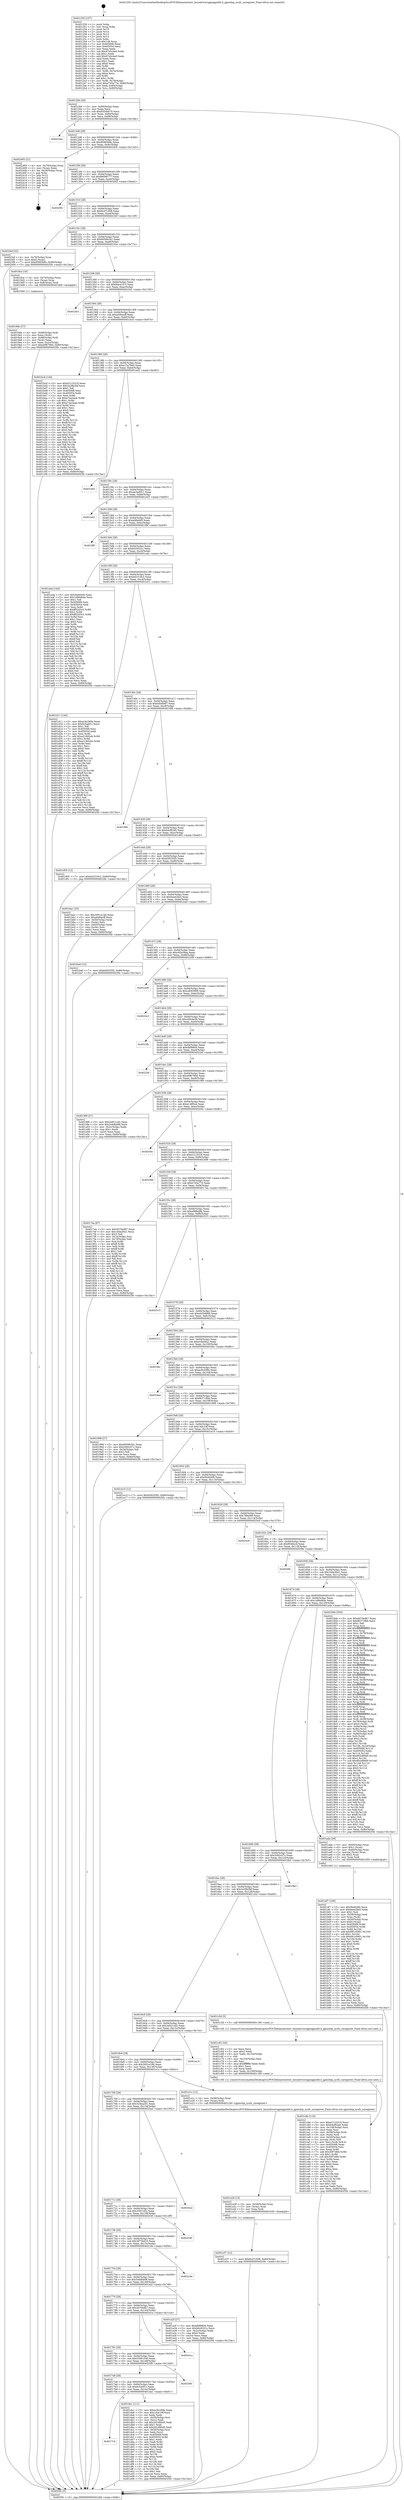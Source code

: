 digraph "0x401250" {
  label = "0x401250 (/mnt/c/Users/mathe/Desktop/tcc/POCII/binaries/extr_linuxdriversgpiogpiolib.h_gpiochip_sysfs_unregister_Final-ollvm.out::main(0))"
  labelloc = "t"
  node[shape=record]

  Entry [label="",width=0.3,height=0.3,shape=circle,fillcolor=black,style=filled]
  "0x4012bb" [label="{
     0x4012bb [29]\l
     | [instrs]\l
     &nbsp;&nbsp;0x4012bb \<+3\>: mov -0x80(%rbp),%eax\l
     &nbsp;&nbsp;0x4012be \<+2\>: mov %eax,%ecx\l
     &nbsp;&nbsp;0x4012c0 \<+6\>: sub $0x8354bb70,%ecx\l
     &nbsp;&nbsp;0x4012c6 \<+6\>: mov %eax,-0x94(%rbp)\l
     &nbsp;&nbsp;0x4012cc \<+6\>: mov %ecx,-0x98(%rbp)\l
     &nbsp;&nbsp;0x4012d2 \<+6\>: je 000000000040234e \<main+0x10fe\>\l
  }"]
  "0x40234e" [label="{
     0x40234e\l
  }", style=dashed]
  "0x4012d8" [label="{
     0x4012d8 [28]\l
     | [instrs]\l
     &nbsp;&nbsp;0x4012d8 \<+5\>: jmp 00000000004012dd \<main+0x8d\>\l
     &nbsp;&nbsp;0x4012dd \<+6\>: mov -0x94(%rbp),%eax\l
     &nbsp;&nbsp;0x4012e3 \<+5\>: sub $0x85983b8c,%eax\l
     &nbsp;&nbsp;0x4012e8 \<+6\>: mov %eax,-0x9c(%rbp)\l
     &nbsp;&nbsp;0x4012ee \<+6\>: je 0000000000402405 \<main+0x11b5\>\l
  }"]
  Exit [label="",width=0.3,height=0.3,shape=circle,fillcolor=black,style=filled,peripheries=2]
  "0x402405" [label="{
     0x402405 [21]\l
     | [instrs]\l
     &nbsp;&nbsp;0x402405 \<+4\>: mov -0x78(%rbp),%rax\l
     &nbsp;&nbsp;0x402409 \<+2\>: mov (%rax),%eax\l
     &nbsp;&nbsp;0x40240b \<+4\>: lea -0x28(%rbp),%rsp\l
     &nbsp;&nbsp;0x40240f \<+1\>: pop %rbx\l
     &nbsp;&nbsp;0x402410 \<+2\>: pop %r12\l
     &nbsp;&nbsp;0x402412 \<+2\>: pop %r13\l
     &nbsp;&nbsp;0x402414 \<+2\>: pop %r14\l
     &nbsp;&nbsp;0x402416 \<+2\>: pop %r15\l
     &nbsp;&nbsp;0x402418 \<+1\>: pop %rbp\l
     &nbsp;&nbsp;0x402419 \<+1\>: ret\l
  }"]
  "0x4012f4" [label="{
     0x4012f4 [28]\l
     | [instrs]\l
     &nbsp;&nbsp;0x4012f4 \<+5\>: jmp 00000000004012f9 \<main+0xa9\>\l
     &nbsp;&nbsp;0x4012f9 \<+6\>: mov -0x94(%rbp),%eax\l
     &nbsp;&nbsp;0x4012ff \<+5\>: sub $0x88090777,%eax\l
     &nbsp;&nbsp;0x401304 \<+6\>: mov %eax,-0xa0(%rbp)\l
     &nbsp;&nbsp;0x40130a \<+6\>: je 00000000004020f2 \<main+0xea2\>\l
  }"]
  "0x401e37" [label="{
     0x401e37 [12]\l
     | [instrs]\l
     &nbsp;&nbsp;0x401e37 \<+7\>: movl $0x8cd7c508,-0x80(%rbp)\l
     &nbsp;&nbsp;0x401e3e \<+5\>: jmp 00000000004025fc \<main+0x13ac\>\l
  }"]
  "0x4020f2" [label="{
     0x4020f2\l
  }", style=dashed]
  "0x401310" [label="{
     0x401310 [28]\l
     | [instrs]\l
     &nbsp;&nbsp;0x401310 \<+5\>: jmp 0000000000401315 \<main+0xc5\>\l
     &nbsp;&nbsp;0x401315 \<+6\>: mov -0x94(%rbp),%eax\l
     &nbsp;&nbsp;0x40131b \<+5\>: sub $0x8cd7c508,%eax\l
     &nbsp;&nbsp;0x401320 \<+6\>: mov %eax,-0xa4(%rbp)\l
     &nbsp;&nbsp;0x401326 \<+6\>: je 00000000004023ef \<main+0x119f\>\l
  }"]
  "0x401e28" [label="{
     0x401e28 [15]\l
     | [instrs]\l
     &nbsp;&nbsp;0x401e28 \<+4\>: mov -0x58(%rbp),%rax\l
     &nbsp;&nbsp;0x401e2c \<+3\>: mov (%rax),%rax\l
     &nbsp;&nbsp;0x401e2f \<+3\>: mov %rax,%rdi\l
     &nbsp;&nbsp;0x401e32 \<+5\>: call 0000000000401030 \<free@plt\>\l
     | [calls]\l
     &nbsp;&nbsp;0x401030 \{1\} (unknown)\l
  }"]
  "0x4023ef" [label="{
     0x4023ef [22]\l
     | [instrs]\l
     &nbsp;&nbsp;0x4023ef \<+4\>: mov -0x78(%rbp),%rax\l
     &nbsp;&nbsp;0x4023f3 \<+6\>: movl $0x0,(%rax)\l
     &nbsp;&nbsp;0x4023f9 \<+7\>: movl $0x85983b8c,-0x80(%rbp)\l
     &nbsp;&nbsp;0x402400 \<+5\>: jmp 00000000004025fc \<main+0x13ac\>\l
  }"]
  "0x40132c" [label="{
     0x40132c [28]\l
     | [instrs]\l
     &nbsp;&nbsp;0x40132c \<+5\>: jmp 0000000000401331 \<main+0xe1\>\l
     &nbsp;&nbsp;0x401331 \<+6\>: mov -0x94(%rbp),%eax\l
     &nbsp;&nbsp;0x401337 \<+5\>: sub $0x9059b341,%eax\l
     &nbsp;&nbsp;0x40133c \<+6\>: mov %eax,-0xa8(%rbp)\l
     &nbsp;&nbsp;0x401342 \<+6\>: je 00000000004019ce \<main+0x77e\>\l
  }"]
  "0x4017c4" [label="{
     0x4017c4\l
  }", style=dashed]
  "0x4019ce" [label="{
     0x4019ce [16]\l
     | [instrs]\l
     &nbsp;&nbsp;0x4019ce \<+4\>: mov -0x70(%rbp),%rax\l
     &nbsp;&nbsp;0x4019d2 \<+3\>: mov (%rax),%rax\l
     &nbsp;&nbsp;0x4019d5 \<+4\>: mov 0x8(%rax),%rdi\l
     &nbsp;&nbsp;0x4019d9 \<+5\>: call 0000000000401060 \<atoi@plt\>\l
     | [calls]\l
     &nbsp;&nbsp;0x401060 \{1\} (unknown)\l
  }"]
  "0x401348" [label="{
     0x401348 [28]\l
     | [instrs]\l
     &nbsp;&nbsp;0x401348 \<+5\>: jmp 000000000040134d \<main+0xfd\>\l
     &nbsp;&nbsp;0x40134d \<+6\>: mov -0x94(%rbp),%eax\l
     &nbsp;&nbsp;0x401353 \<+5\>: sub $0x9be41f13,%eax\l
     &nbsp;&nbsp;0x401358 \<+6\>: mov %eax,-0xac(%rbp)\l
     &nbsp;&nbsp;0x40135e \<+6\>: je 00000000004023e3 \<main+0x1193\>\l
  }"]
  "0x401da1" [label="{
     0x401da1 [111]\l
     | [instrs]\l
     &nbsp;&nbsp;0x401da1 \<+5\>: mov $0xec9c299a,%eax\l
     &nbsp;&nbsp;0x401da6 \<+5\>: mov $0x14dc19f,%ecx\l
     &nbsp;&nbsp;0x401dab \<+2\>: xor %edx,%edx\l
     &nbsp;&nbsp;0x401dad \<+4\>: mov -0x50(%rbp),%rsi\l
     &nbsp;&nbsp;0x401db1 \<+2\>: mov (%rsi),%edi\l
     &nbsp;&nbsp;0x401db3 \<+6\>: sub $0x2d1d80d5,%edi\l
     &nbsp;&nbsp;0x401db9 \<+3\>: add $0x1,%edi\l
     &nbsp;&nbsp;0x401dbc \<+6\>: add $0x2d1d80d5,%edi\l
     &nbsp;&nbsp;0x401dc2 \<+4\>: mov -0x50(%rbp),%rsi\l
     &nbsp;&nbsp;0x401dc6 \<+2\>: mov %edi,(%rsi)\l
     &nbsp;&nbsp;0x401dc8 \<+7\>: mov 0x405068,%edi\l
     &nbsp;&nbsp;0x401dcf \<+8\>: mov 0x405054,%r8d\l
     &nbsp;&nbsp;0x401dd7 \<+3\>: sub $0x1,%edx\l
     &nbsp;&nbsp;0x401dda \<+3\>: mov %edi,%r9d\l
     &nbsp;&nbsp;0x401ddd \<+3\>: add %edx,%r9d\l
     &nbsp;&nbsp;0x401de0 \<+4\>: imul %r9d,%edi\l
     &nbsp;&nbsp;0x401de4 \<+3\>: and $0x1,%edi\l
     &nbsp;&nbsp;0x401de7 \<+3\>: cmp $0x0,%edi\l
     &nbsp;&nbsp;0x401dea \<+4\>: sete %r10b\l
     &nbsp;&nbsp;0x401dee \<+4\>: cmp $0xa,%r8d\l
     &nbsp;&nbsp;0x401df2 \<+4\>: setl %r11b\l
     &nbsp;&nbsp;0x401df6 \<+3\>: mov %r10b,%bl\l
     &nbsp;&nbsp;0x401df9 \<+3\>: and %r11b,%bl\l
     &nbsp;&nbsp;0x401dfc \<+3\>: xor %r11b,%r10b\l
     &nbsp;&nbsp;0x401dff \<+3\>: or %r10b,%bl\l
     &nbsp;&nbsp;0x401e02 \<+3\>: test $0x1,%bl\l
     &nbsp;&nbsp;0x401e05 \<+3\>: cmovne %ecx,%eax\l
     &nbsp;&nbsp;0x401e08 \<+3\>: mov %eax,-0x80(%rbp)\l
     &nbsp;&nbsp;0x401e0b \<+5\>: jmp 00000000004025fc \<main+0x13ac\>\l
  }"]
  "0x4023e3" [label="{
     0x4023e3\l
  }", style=dashed]
  "0x401364" [label="{
     0x401364 [28]\l
     | [instrs]\l
     &nbsp;&nbsp;0x401364 \<+5\>: jmp 0000000000401369 \<main+0x119\>\l
     &nbsp;&nbsp;0x401369 \<+6\>: mov -0x94(%rbp),%eax\l
     &nbsp;&nbsp;0x40136f \<+5\>: sub $0xa0d0acff,%eax\l
     &nbsp;&nbsp;0x401374 \<+6\>: mov %eax,-0xb0(%rbp)\l
     &nbsp;&nbsp;0x40137a \<+6\>: je 0000000000401bcd \<main+0x97d\>\l
  }"]
  "0x4017a8" [label="{
     0x4017a8 [28]\l
     | [instrs]\l
     &nbsp;&nbsp;0x4017a8 \<+5\>: jmp 00000000004017ad \<main+0x55d\>\l
     &nbsp;&nbsp;0x4017ad \<+6\>: mov -0x94(%rbp),%eax\l
     &nbsp;&nbsp;0x4017b3 \<+5\>: sub $0x6c5a0f1c,%eax\l
     &nbsp;&nbsp;0x4017b8 \<+6\>: mov %eax,-0x14c(%rbp)\l
     &nbsp;&nbsp;0x4017be \<+6\>: je 0000000000401da1 \<main+0xb51\>\l
  }"]
  "0x401bcd" [label="{
     0x401bcd [144]\l
     | [instrs]\l
     &nbsp;&nbsp;0x401bcd \<+5\>: mov $0xe2123316,%eax\l
     &nbsp;&nbsp;0x401bd2 \<+5\>: mov $0x2a28b3bf,%ecx\l
     &nbsp;&nbsp;0x401bd7 \<+2\>: mov $0x1,%dl\l
     &nbsp;&nbsp;0x401bd9 \<+7\>: mov 0x405068,%esi\l
     &nbsp;&nbsp;0x401be0 \<+7\>: mov 0x405054,%edi\l
     &nbsp;&nbsp;0x401be7 \<+3\>: mov %esi,%r8d\l
     &nbsp;&nbsp;0x401bea \<+7\>: sub $0xe74a3aab,%r8d\l
     &nbsp;&nbsp;0x401bf1 \<+4\>: sub $0x1,%r8d\l
     &nbsp;&nbsp;0x401bf5 \<+7\>: add $0xe74a3aab,%r8d\l
     &nbsp;&nbsp;0x401bfc \<+4\>: imul %r8d,%esi\l
     &nbsp;&nbsp;0x401c00 \<+3\>: and $0x1,%esi\l
     &nbsp;&nbsp;0x401c03 \<+3\>: cmp $0x0,%esi\l
     &nbsp;&nbsp;0x401c06 \<+4\>: sete %r9b\l
     &nbsp;&nbsp;0x401c0a \<+3\>: cmp $0xa,%edi\l
     &nbsp;&nbsp;0x401c0d \<+4\>: setl %r10b\l
     &nbsp;&nbsp;0x401c11 \<+3\>: mov %r9b,%r11b\l
     &nbsp;&nbsp;0x401c14 \<+4\>: xor $0xff,%r11b\l
     &nbsp;&nbsp;0x401c18 \<+3\>: mov %r10b,%bl\l
     &nbsp;&nbsp;0x401c1b \<+3\>: xor $0xff,%bl\l
     &nbsp;&nbsp;0x401c1e \<+3\>: xor $0x0,%dl\l
     &nbsp;&nbsp;0x401c21 \<+3\>: mov %r11b,%r14b\l
     &nbsp;&nbsp;0x401c24 \<+4\>: and $0x0,%r14b\l
     &nbsp;&nbsp;0x401c28 \<+3\>: and %dl,%r9b\l
     &nbsp;&nbsp;0x401c2b \<+3\>: mov %bl,%r15b\l
     &nbsp;&nbsp;0x401c2e \<+4\>: and $0x0,%r15b\l
     &nbsp;&nbsp;0x401c32 \<+3\>: and %dl,%r10b\l
     &nbsp;&nbsp;0x401c35 \<+3\>: or %r9b,%r14b\l
     &nbsp;&nbsp;0x401c38 \<+3\>: or %r10b,%r15b\l
     &nbsp;&nbsp;0x401c3b \<+3\>: xor %r15b,%r14b\l
     &nbsp;&nbsp;0x401c3e \<+3\>: or %bl,%r11b\l
     &nbsp;&nbsp;0x401c41 \<+4\>: xor $0xff,%r11b\l
     &nbsp;&nbsp;0x401c45 \<+3\>: or $0x0,%dl\l
     &nbsp;&nbsp;0x401c48 \<+3\>: and %dl,%r11b\l
     &nbsp;&nbsp;0x401c4b \<+3\>: or %r11b,%r14b\l
     &nbsp;&nbsp;0x401c4e \<+4\>: test $0x1,%r14b\l
     &nbsp;&nbsp;0x401c52 \<+3\>: cmovne %ecx,%eax\l
     &nbsp;&nbsp;0x401c55 \<+3\>: mov %eax,-0x80(%rbp)\l
     &nbsp;&nbsp;0x401c58 \<+5\>: jmp 00000000004025fc \<main+0x13ac\>\l
  }"]
  "0x401380" [label="{
     0x401380 [28]\l
     | [instrs]\l
     &nbsp;&nbsp;0x401380 \<+5\>: jmp 0000000000401385 \<main+0x135\>\l
     &nbsp;&nbsp;0x401385 \<+6\>: mov -0x94(%rbp),%eax\l
     &nbsp;&nbsp;0x40138b \<+5\>: sub $0xa13a70e0,%eax\l
     &nbsp;&nbsp;0x401390 \<+6\>: mov %eax,-0xb4(%rbp)\l
     &nbsp;&nbsp;0x401396 \<+6\>: je 0000000000401ed3 \<main+0xc83\>\l
  }"]
  "0x4025f0" [label="{
     0x4025f0\l
  }", style=dashed]
  "0x401ed3" [label="{
     0x401ed3\l
  }", style=dashed]
  "0x40139c" [label="{
     0x40139c [28]\l
     | [instrs]\l
     &nbsp;&nbsp;0x40139c \<+5\>: jmp 00000000004013a1 \<main+0x151\>\l
     &nbsp;&nbsp;0x4013a1 \<+6\>: mov -0x94(%rbp),%eax\l
     &nbsp;&nbsp;0x4013a7 \<+5\>: sub $0xae3ad911,%eax\l
     &nbsp;&nbsp;0x4013ac \<+6\>: mov %eax,-0xb8(%rbp)\l
     &nbsp;&nbsp;0x4013b2 \<+6\>: je 0000000000401e43 \<main+0xbf3\>\l
  }"]
  "0x40178c" [label="{
     0x40178c [28]\l
     | [instrs]\l
     &nbsp;&nbsp;0x40178c \<+5\>: jmp 0000000000401791 \<main+0x541\>\l
     &nbsp;&nbsp;0x401791 \<+6\>: mov -0x94(%rbp),%eax\l
     &nbsp;&nbsp;0x401797 \<+5\>: sub $0x53061540,%eax\l
     &nbsp;&nbsp;0x40179c \<+6\>: mov %eax,-0x148(%rbp)\l
     &nbsp;&nbsp;0x4017a2 \<+6\>: je 00000000004025f0 \<main+0x13a0\>\l
  }"]
  "0x401e43" [label="{
     0x401e43\l
  }", style=dashed]
  "0x4013b8" [label="{
     0x4013b8 [28]\l
     | [instrs]\l
     &nbsp;&nbsp;0x4013b8 \<+5\>: jmp 00000000004013bd \<main+0x16d\>\l
     &nbsp;&nbsp;0x4013bd \<+6\>: mov -0x94(%rbp),%eax\l
     &nbsp;&nbsp;0x4013c3 \<+5\>: sub $0xaf4fe6d5,%eax\l
     &nbsp;&nbsp;0x4013c8 \<+6\>: mov %eax,-0xbc(%rbp)\l
     &nbsp;&nbsp;0x4013ce \<+6\>: je 0000000000401f8f \<main+0xd3f\>\l
  }"]
  "0x40241a" [label="{
     0x40241a\l
  }", style=dashed]
  "0x401f8f" [label="{
     0x401f8f\l
  }", style=dashed]
  "0x4013d4" [label="{
     0x4013d4 [28]\l
     | [instrs]\l
     &nbsp;&nbsp;0x4013d4 \<+5\>: jmp 00000000004013d9 \<main+0x189\>\l
     &nbsp;&nbsp;0x4013d9 \<+6\>: mov -0x94(%rbp),%eax\l
     &nbsp;&nbsp;0x4013df \<+5\>: sub $0xb0c9331c,%eax\l
     &nbsp;&nbsp;0x4013e4 \<+6\>: mov %eax,-0xc0(%rbp)\l
     &nbsp;&nbsp;0x4013ea \<+6\>: je 0000000000401a4a \<main+0x7fa\>\l
  }"]
  "0x401c8e" [label="{
     0x401c8e [119]\l
     | [instrs]\l
     &nbsp;&nbsp;0x401c8e \<+5\>: mov $0xe2123316,%ecx\l
     &nbsp;&nbsp;0x401c93 \<+5\>: mov $0xb4cf62e0,%edx\l
     &nbsp;&nbsp;0x401c98 \<+6\>: mov -0x158(%rbp),%esi\l
     &nbsp;&nbsp;0x401c9e \<+3\>: imul %eax,%esi\l
     &nbsp;&nbsp;0x401ca1 \<+4\>: mov -0x58(%rbp),%rdi\l
     &nbsp;&nbsp;0x401ca5 \<+3\>: mov (%rdi),%rdi\l
     &nbsp;&nbsp;0x401ca8 \<+4\>: mov -0x50(%rbp),%r8\l
     &nbsp;&nbsp;0x401cac \<+3\>: movslq (%r8),%r8\l
     &nbsp;&nbsp;0x401caf \<+4\>: mov %esi,(%rdi,%r8,4)\l
     &nbsp;&nbsp;0x401cb3 \<+7\>: mov 0x405068,%eax\l
     &nbsp;&nbsp;0x401cba \<+7\>: mov 0x405054,%esi\l
     &nbsp;&nbsp;0x401cc1 \<+3\>: mov %eax,%r9d\l
     &nbsp;&nbsp;0x401cc4 \<+7\>: add $0x30f7c6fe,%r9d\l
     &nbsp;&nbsp;0x401ccb \<+4\>: sub $0x1,%r9d\l
     &nbsp;&nbsp;0x401ccf \<+7\>: sub $0x30f7c6fe,%r9d\l
     &nbsp;&nbsp;0x401cd6 \<+4\>: imul %r9d,%eax\l
     &nbsp;&nbsp;0x401cda \<+3\>: and $0x1,%eax\l
     &nbsp;&nbsp;0x401cdd \<+3\>: cmp $0x0,%eax\l
     &nbsp;&nbsp;0x401ce0 \<+4\>: sete %r10b\l
     &nbsp;&nbsp;0x401ce4 \<+3\>: cmp $0xa,%esi\l
     &nbsp;&nbsp;0x401ce7 \<+4\>: setl %r11b\l
     &nbsp;&nbsp;0x401ceb \<+3\>: mov %r10b,%bl\l
     &nbsp;&nbsp;0x401cee \<+3\>: and %r11b,%bl\l
     &nbsp;&nbsp;0x401cf1 \<+3\>: xor %r11b,%r10b\l
     &nbsp;&nbsp;0x401cf4 \<+3\>: or %r10b,%bl\l
     &nbsp;&nbsp;0x401cf7 \<+3\>: test $0x1,%bl\l
     &nbsp;&nbsp;0x401cfa \<+3\>: cmovne %edx,%ecx\l
     &nbsp;&nbsp;0x401cfd \<+3\>: mov %ecx,-0x80(%rbp)\l
     &nbsp;&nbsp;0x401d00 \<+5\>: jmp 00000000004025fc \<main+0x13ac\>\l
  }"]
  "0x401a4a" [label="{
     0x401a4a [144]\l
     | [instrs]\l
     &nbsp;&nbsp;0x401a4a \<+5\>: mov $0x5bdd266,%eax\l
     &nbsp;&nbsp;0x401a4f \<+5\>: mov $0x1d86d64e,%ecx\l
     &nbsp;&nbsp;0x401a54 \<+2\>: mov $0x1,%dl\l
     &nbsp;&nbsp;0x401a56 \<+7\>: mov 0x405068,%esi\l
     &nbsp;&nbsp;0x401a5d \<+7\>: mov 0x405054,%edi\l
     &nbsp;&nbsp;0x401a64 \<+3\>: mov %esi,%r8d\l
     &nbsp;&nbsp;0x401a67 \<+7\>: sub $0xff32d3c5,%r8d\l
     &nbsp;&nbsp;0x401a6e \<+4\>: sub $0x1,%r8d\l
     &nbsp;&nbsp;0x401a72 \<+7\>: add $0xff32d3c5,%r8d\l
     &nbsp;&nbsp;0x401a79 \<+4\>: imul %r8d,%esi\l
     &nbsp;&nbsp;0x401a7d \<+3\>: and $0x1,%esi\l
     &nbsp;&nbsp;0x401a80 \<+3\>: cmp $0x0,%esi\l
     &nbsp;&nbsp;0x401a83 \<+4\>: sete %r9b\l
     &nbsp;&nbsp;0x401a87 \<+3\>: cmp $0xa,%edi\l
     &nbsp;&nbsp;0x401a8a \<+4\>: setl %r10b\l
     &nbsp;&nbsp;0x401a8e \<+3\>: mov %r9b,%r11b\l
     &nbsp;&nbsp;0x401a91 \<+4\>: xor $0xff,%r11b\l
     &nbsp;&nbsp;0x401a95 \<+3\>: mov %r10b,%bl\l
     &nbsp;&nbsp;0x401a98 \<+3\>: xor $0xff,%bl\l
     &nbsp;&nbsp;0x401a9b \<+3\>: xor $0x0,%dl\l
     &nbsp;&nbsp;0x401a9e \<+3\>: mov %r11b,%r14b\l
     &nbsp;&nbsp;0x401aa1 \<+4\>: and $0x0,%r14b\l
     &nbsp;&nbsp;0x401aa5 \<+3\>: and %dl,%r9b\l
     &nbsp;&nbsp;0x401aa8 \<+3\>: mov %bl,%r15b\l
     &nbsp;&nbsp;0x401aab \<+4\>: and $0x0,%r15b\l
     &nbsp;&nbsp;0x401aaf \<+3\>: and %dl,%r10b\l
     &nbsp;&nbsp;0x401ab2 \<+3\>: or %r9b,%r14b\l
     &nbsp;&nbsp;0x401ab5 \<+3\>: or %r10b,%r15b\l
     &nbsp;&nbsp;0x401ab8 \<+3\>: xor %r15b,%r14b\l
     &nbsp;&nbsp;0x401abb \<+3\>: or %bl,%r11b\l
     &nbsp;&nbsp;0x401abe \<+4\>: xor $0xff,%r11b\l
     &nbsp;&nbsp;0x401ac2 \<+3\>: or $0x0,%dl\l
     &nbsp;&nbsp;0x401ac5 \<+3\>: and %dl,%r11b\l
     &nbsp;&nbsp;0x401ac8 \<+3\>: or %r11b,%r14b\l
     &nbsp;&nbsp;0x401acb \<+4\>: test $0x1,%r14b\l
     &nbsp;&nbsp;0x401acf \<+3\>: cmovne %ecx,%eax\l
     &nbsp;&nbsp;0x401ad2 \<+3\>: mov %eax,-0x80(%rbp)\l
     &nbsp;&nbsp;0x401ad5 \<+5\>: jmp 00000000004025fc \<main+0x13ac\>\l
  }"]
  "0x4013f0" [label="{
     0x4013f0 [28]\l
     | [instrs]\l
     &nbsp;&nbsp;0x4013f0 \<+5\>: jmp 00000000004013f5 \<main+0x1a5\>\l
     &nbsp;&nbsp;0x4013f5 \<+6\>: mov -0x94(%rbp),%eax\l
     &nbsp;&nbsp;0x4013fb \<+5\>: sub $0xb42319c2,%eax\l
     &nbsp;&nbsp;0x401400 \<+6\>: mov %eax,-0xc4(%rbp)\l
     &nbsp;&nbsp;0x401406 \<+6\>: je 0000000000401d11 \<main+0xac1\>\l
  }"]
  "0x401c62" [label="{
     0x401c62 [44]\l
     | [instrs]\l
     &nbsp;&nbsp;0x401c62 \<+2\>: xor %ecx,%ecx\l
     &nbsp;&nbsp;0x401c64 \<+5\>: mov $0x2,%edx\l
     &nbsp;&nbsp;0x401c69 \<+6\>: mov %edx,-0x154(%rbp)\l
     &nbsp;&nbsp;0x401c6f \<+1\>: cltd\l
     &nbsp;&nbsp;0x401c70 \<+6\>: mov -0x154(%rbp),%esi\l
     &nbsp;&nbsp;0x401c76 \<+2\>: idiv %esi\l
     &nbsp;&nbsp;0x401c78 \<+6\>: imul $0xfffffffe,%edx,%edx\l
     &nbsp;&nbsp;0x401c7e \<+3\>: sub $0x1,%ecx\l
     &nbsp;&nbsp;0x401c81 \<+2\>: sub %ecx,%edx\l
     &nbsp;&nbsp;0x401c83 \<+6\>: mov %edx,-0x158(%rbp)\l
     &nbsp;&nbsp;0x401c89 \<+5\>: call 0000000000401160 \<next_i\>\l
     | [calls]\l
     &nbsp;&nbsp;0x401160 \{1\} (/mnt/c/Users/mathe/Desktop/tcc/POCII/binaries/extr_linuxdriversgpiogpiolib.h_gpiochip_sysfs_unregister_Final-ollvm.out::next_i)\l
  }"]
  "0x401d11" [label="{
     0x401d11 [144]\l
     | [instrs]\l
     &nbsp;&nbsp;0x401d11 \<+5\>: mov $0xec9c299a,%eax\l
     &nbsp;&nbsp;0x401d16 \<+5\>: mov $0x6c5a0f1c,%ecx\l
     &nbsp;&nbsp;0x401d1b \<+2\>: mov $0x1,%dl\l
     &nbsp;&nbsp;0x401d1d \<+7\>: mov 0x405068,%esi\l
     &nbsp;&nbsp;0x401d24 \<+7\>: mov 0x405054,%edi\l
     &nbsp;&nbsp;0x401d2b \<+3\>: mov %esi,%r8d\l
     &nbsp;&nbsp;0x401d2e \<+7\>: add $0xa219d2eb,%r8d\l
     &nbsp;&nbsp;0x401d35 \<+4\>: sub $0x1,%r8d\l
     &nbsp;&nbsp;0x401d39 \<+7\>: sub $0xa219d2eb,%r8d\l
     &nbsp;&nbsp;0x401d40 \<+4\>: imul %r8d,%esi\l
     &nbsp;&nbsp;0x401d44 \<+3\>: and $0x1,%esi\l
     &nbsp;&nbsp;0x401d47 \<+3\>: cmp $0x0,%esi\l
     &nbsp;&nbsp;0x401d4a \<+4\>: sete %r9b\l
     &nbsp;&nbsp;0x401d4e \<+3\>: cmp $0xa,%edi\l
     &nbsp;&nbsp;0x401d51 \<+4\>: setl %r10b\l
     &nbsp;&nbsp;0x401d55 \<+3\>: mov %r9b,%r11b\l
     &nbsp;&nbsp;0x401d58 \<+4\>: xor $0xff,%r11b\l
     &nbsp;&nbsp;0x401d5c \<+3\>: mov %r10b,%bl\l
     &nbsp;&nbsp;0x401d5f \<+3\>: xor $0xff,%bl\l
     &nbsp;&nbsp;0x401d62 \<+3\>: xor $0x1,%dl\l
     &nbsp;&nbsp;0x401d65 \<+3\>: mov %r11b,%r14b\l
     &nbsp;&nbsp;0x401d68 \<+4\>: and $0xff,%r14b\l
     &nbsp;&nbsp;0x401d6c \<+3\>: and %dl,%r9b\l
     &nbsp;&nbsp;0x401d6f \<+3\>: mov %bl,%r15b\l
     &nbsp;&nbsp;0x401d72 \<+4\>: and $0xff,%r15b\l
     &nbsp;&nbsp;0x401d76 \<+3\>: and %dl,%r10b\l
     &nbsp;&nbsp;0x401d79 \<+3\>: or %r9b,%r14b\l
     &nbsp;&nbsp;0x401d7c \<+3\>: or %r10b,%r15b\l
     &nbsp;&nbsp;0x401d7f \<+3\>: xor %r15b,%r14b\l
     &nbsp;&nbsp;0x401d82 \<+3\>: or %bl,%r11b\l
     &nbsp;&nbsp;0x401d85 \<+4\>: xor $0xff,%r11b\l
     &nbsp;&nbsp;0x401d89 \<+3\>: or $0x1,%dl\l
     &nbsp;&nbsp;0x401d8c \<+3\>: and %dl,%r11b\l
     &nbsp;&nbsp;0x401d8f \<+3\>: or %r11b,%r14b\l
     &nbsp;&nbsp;0x401d92 \<+4\>: test $0x1,%r14b\l
     &nbsp;&nbsp;0x401d96 \<+3\>: cmovne %ecx,%eax\l
     &nbsp;&nbsp;0x401d99 \<+3\>: mov %eax,-0x80(%rbp)\l
     &nbsp;&nbsp;0x401d9c \<+5\>: jmp 00000000004025fc \<main+0x13ac\>\l
  }"]
  "0x40140c" [label="{
     0x40140c [28]\l
     | [instrs]\l
     &nbsp;&nbsp;0x40140c \<+5\>: jmp 0000000000401411 \<main+0x1c1\>\l
     &nbsp;&nbsp;0x401411 \<+6\>: mov -0x94(%rbp),%eax\l
     &nbsp;&nbsp;0x401417 \<+5\>: sub $0xb4b4fe67,%eax\l
     &nbsp;&nbsp;0x40141c \<+6\>: mov %eax,-0xc8(%rbp)\l
     &nbsp;&nbsp;0x401422 \<+6\>: je 0000000000401f9b \<main+0xd4b\>\l
  }"]
  "0x401af7" [label="{
     0x401af7 [169]\l
     | [instrs]\l
     &nbsp;&nbsp;0x401af7 \<+5\>: mov $0x5bdd266,%ecx\l
     &nbsp;&nbsp;0x401afc \<+5\>: mov $0xbea42fe3,%edx\l
     &nbsp;&nbsp;0x401b01 \<+3\>: mov $0x1,%sil\l
     &nbsp;&nbsp;0x401b04 \<+4\>: mov -0x58(%rbp),%rdi\l
     &nbsp;&nbsp;0x401b08 \<+3\>: mov %rax,(%rdi)\l
     &nbsp;&nbsp;0x401b0b \<+4\>: mov -0x50(%rbp),%rax\l
     &nbsp;&nbsp;0x401b0f \<+6\>: movl $0x0,(%rax)\l
     &nbsp;&nbsp;0x401b15 \<+8\>: mov 0x405068,%r8d\l
     &nbsp;&nbsp;0x401b1d \<+8\>: mov 0x405054,%r9d\l
     &nbsp;&nbsp;0x401b25 \<+3\>: mov %r8d,%r10d\l
     &nbsp;&nbsp;0x401b28 \<+7\>: add $0x681c0901,%r10d\l
     &nbsp;&nbsp;0x401b2f \<+4\>: sub $0x1,%r10d\l
     &nbsp;&nbsp;0x401b33 \<+7\>: sub $0x681c0901,%r10d\l
     &nbsp;&nbsp;0x401b3a \<+4\>: imul %r10d,%r8d\l
     &nbsp;&nbsp;0x401b3e \<+4\>: and $0x1,%r8d\l
     &nbsp;&nbsp;0x401b42 \<+4\>: cmp $0x0,%r8d\l
     &nbsp;&nbsp;0x401b46 \<+4\>: sete %r11b\l
     &nbsp;&nbsp;0x401b4a \<+4\>: cmp $0xa,%r9d\l
     &nbsp;&nbsp;0x401b4e \<+3\>: setl %bl\l
     &nbsp;&nbsp;0x401b51 \<+3\>: mov %r11b,%r14b\l
     &nbsp;&nbsp;0x401b54 \<+4\>: xor $0xff,%r14b\l
     &nbsp;&nbsp;0x401b58 \<+3\>: mov %bl,%r15b\l
     &nbsp;&nbsp;0x401b5b \<+4\>: xor $0xff,%r15b\l
     &nbsp;&nbsp;0x401b5f \<+4\>: xor $0x1,%sil\l
     &nbsp;&nbsp;0x401b63 \<+3\>: mov %r14b,%r12b\l
     &nbsp;&nbsp;0x401b66 \<+4\>: and $0xff,%r12b\l
     &nbsp;&nbsp;0x401b6a \<+3\>: and %sil,%r11b\l
     &nbsp;&nbsp;0x401b6d \<+3\>: mov %r15b,%r13b\l
     &nbsp;&nbsp;0x401b70 \<+4\>: and $0xff,%r13b\l
     &nbsp;&nbsp;0x401b74 \<+3\>: and %sil,%bl\l
     &nbsp;&nbsp;0x401b77 \<+3\>: or %r11b,%r12b\l
     &nbsp;&nbsp;0x401b7a \<+3\>: or %bl,%r13b\l
     &nbsp;&nbsp;0x401b7d \<+3\>: xor %r13b,%r12b\l
     &nbsp;&nbsp;0x401b80 \<+3\>: or %r15b,%r14b\l
     &nbsp;&nbsp;0x401b83 \<+4\>: xor $0xff,%r14b\l
     &nbsp;&nbsp;0x401b87 \<+4\>: or $0x1,%sil\l
     &nbsp;&nbsp;0x401b8b \<+3\>: and %sil,%r14b\l
     &nbsp;&nbsp;0x401b8e \<+3\>: or %r14b,%r12b\l
     &nbsp;&nbsp;0x401b91 \<+4\>: test $0x1,%r12b\l
     &nbsp;&nbsp;0x401b95 \<+3\>: cmovne %edx,%ecx\l
     &nbsp;&nbsp;0x401b98 \<+3\>: mov %ecx,-0x80(%rbp)\l
     &nbsp;&nbsp;0x401b9b \<+5\>: jmp 00000000004025fc \<main+0x13ac\>\l
  }"]
  "0x401f9b" [label="{
     0x401f9b\l
  }", style=dashed]
  "0x401428" [label="{
     0x401428 [28]\l
     | [instrs]\l
     &nbsp;&nbsp;0x401428 \<+5\>: jmp 000000000040142d \<main+0x1dd\>\l
     &nbsp;&nbsp;0x40142d \<+6\>: mov -0x94(%rbp),%eax\l
     &nbsp;&nbsp;0x401433 \<+5\>: sub $0xb4cf62e0,%eax\l
     &nbsp;&nbsp;0x401438 \<+6\>: mov %eax,-0xcc(%rbp)\l
     &nbsp;&nbsp;0x40143e \<+6\>: je 0000000000401d05 \<main+0xab5\>\l
  }"]
  "0x401770" [label="{
     0x401770 [28]\l
     | [instrs]\l
     &nbsp;&nbsp;0x401770 \<+5\>: jmp 0000000000401775 \<main+0x525\>\l
     &nbsp;&nbsp;0x401775 \<+6\>: mov -0x94(%rbp),%eax\l
     &nbsp;&nbsp;0x40177b \<+5\>: sub $0x4070edb7,%eax\l
     &nbsp;&nbsp;0x401780 \<+6\>: mov %eax,-0x144(%rbp)\l
     &nbsp;&nbsp;0x401786 \<+6\>: je 000000000040241a \<main+0x11ca\>\l
  }"]
  "0x401d05" [label="{
     0x401d05 [12]\l
     | [instrs]\l
     &nbsp;&nbsp;0x401d05 \<+7\>: movl $0xb42319c2,-0x80(%rbp)\l
     &nbsp;&nbsp;0x401d0c \<+5\>: jmp 00000000004025fc \<main+0x13ac\>\l
  }"]
  "0x401444" [label="{
     0x401444 [28]\l
     | [instrs]\l
     &nbsp;&nbsp;0x401444 \<+5\>: jmp 0000000000401449 \<main+0x1f9\>\l
     &nbsp;&nbsp;0x401449 \<+6\>: mov -0x94(%rbp),%eax\l
     &nbsp;&nbsp;0x40144f \<+5\>: sub $0xb59255f2,%eax\l
     &nbsp;&nbsp;0x401454 \<+6\>: mov %eax,-0xd0(%rbp)\l
     &nbsp;&nbsp;0x40145a \<+6\>: je 0000000000401bac \<main+0x95c\>\l
  }"]
  "0x401a2f" [label="{
     0x401a2f [27]\l
     | [instrs]\l
     &nbsp;&nbsp;0x401a2f \<+5\>: mov $0xdbf99fc6,%eax\l
     &nbsp;&nbsp;0x401a34 \<+5\>: mov $0xb0c9331c,%ecx\l
     &nbsp;&nbsp;0x401a39 \<+3\>: mov -0x2c(%rbp),%edx\l
     &nbsp;&nbsp;0x401a3c \<+3\>: cmp $0x0,%edx\l
     &nbsp;&nbsp;0x401a3f \<+3\>: cmove %ecx,%eax\l
     &nbsp;&nbsp;0x401a42 \<+3\>: mov %eax,-0x80(%rbp)\l
     &nbsp;&nbsp;0x401a45 \<+5\>: jmp 00000000004025fc \<main+0x13ac\>\l
  }"]
  "0x401bac" [label="{
     0x401bac [33]\l
     | [instrs]\l
     &nbsp;&nbsp;0x401bac \<+5\>: mov $0x3001e19d,%eax\l
     &nbsp;&nbsp;0x401bb1 \<+5\>: mov $0xa0d0acff,%ecx\l
     &nbsp;&nbsp;0x401bb6 \<+4\>: mov -0x50(%rbp),%rdx\l
     &nbsp;&nbsp;0x401bba \<+2\>: mov (%rdx),%esi\l
     &nbsp;&nbsp;0x401bbc \<+4\>: mov -0x60(%rbp),%rdx\l
     &nbsp;&nbsp;0x401bc0 \<+2\>: cmp (%rdx),%esi\l
     &nbsp;&nbsp;0x401bc2 \<+3\>: cmovl %ecx,%eax\l
     &nbsp;&nbsp;0x401bc5 \<+3\>: mov %eax,-0x80(%rbp)\l
     &nbsp;&nbsp;0x401bc8 \<+5\>: jmp 00000000004025fc \<main+0x13ac\>\l
  }"]
  "0x401460" [label="{
     0x401460 [28]\l
     | [instrs]\l
     &nbsp;&nbsp;0x401460 \<+5\>: jmp 0000000000401465 \<main+0x215\>\l
     &nbsp;&nbsp;0x401465 \<+6\>: mov -0x94(%rbp),%eax\l
     &nbsp;&nbsp;0x40146b \<+5\>: sub $0xbea42fe3,%eax\l
     &nbsp;&nbsp;0x401470 \<+6\>: mov %eax,-0xd4(%rbp)\l
     &nbsp;&nbsp;0x401476 \<+6\>: je 0000000000401ba0 \<main+0x950\>\l
  }"]
  "0x401754" [label="{
     0x401754 [28]\l
     | [instrs]\l
     &nbsp;&nbsp;0x401754 \<+5\>: jmp 0000000000401759 \<main+0x509\>\l
     &nbsp;&nbsp;0x401759 \<+6\>: mov -0x94(%rbp),%eax\l
     &nbsp;&nbsp;0x40175f \<+5\>: sub $0x3c6dbb98,%eax\l
     &nbsp;&nbsp;0x401764 \<+6\>: mov %eax,-0x140(%rbp)\l
     &nbsp;&nbsp;0x40176a \<+6\>: je 0000000000401a2f \<main+0x7df\>\l
  }"]
  "0x401ba0" [label="{
     0x401ba0 [12]\l
     | [instrs]\l
     &nbsp;&nbsp;0x401ba0 \<+7\>: movl $0xb59255f2,-0x80(%rbp)\l
     &nbsp;&nbsp;0x401ba7 \<+5\>: jmp 00000000004025fc \<main+0x13ac\>\l
  }"]
  "0x40147c" [label="{
     0x40147c [28]\l
     | [instrs]\l
     &nbsp;&nbsp;0x40147c \<+5\>: jmp 0000000000401481 \<main+0x231\>\l
     &nbsp;&nbsp;0x401481 \<+6\>: mov -0x94(%rbp),%eax\l
     &nbsp;&nbsp;0x401487 \<+5\>: sub $0xc92e58ea,%eax\l
     &nbsp;&nbsp;0x40148c \<+6\>: mov %eax,-0xd8(%rbp)\l
     &nbsp;&nbsp;0x401492 \<+6\>: je 0000000000402206 \<main+0xfb6\>\l
  }"]
  "0x40218e" [label="{
     0x40218e\l
  }", style=dashed]
  "0x402206" [label="{
     0x402206\l
  }", style=dashed]
  "0x401498" [label="{
     0x401498 [28]\l
     | [instrs]\l
     &nbsp;&nbsp;0x401498 \<+5\>: jmp 000000000040149d \<main+0x24d\>\l
     &nbsp;&nbsp;0x40149d \<+6\>: mov -0x94(%rbp),%eax\l
     &nbsp;&nbsp;0x4014a3 \<+5\>: sub $0xcd043908,%eax\l
     &nbsp;&nbsp;0x4014a8 \<+6\>: mov %eax,-0xdc(%rbp)\l
     &nbsp;&nbsp;0x4014ae \<+6\>: je 00000000004022e3 \<main+0x1093\>\l
  }"]
  "0x401738" [label="{
     0x401738 [28]\l
     | [instrs]\l
     &nbsp;&nbsp;0x401738 \<+5\>: jmp 000000000040173d \<main+0x4ed\>\l
     &nbsp;&nbsp;0x40173d \<+6\>: mov -0x94(%rbp),%eax\l
     &nbsp;&nbsp;0x401743 \<+5\>: sub $0x3975bd10,%eax\l
     &nbsp;&nbsp;0x401748 \<+6\>: mov %eax,-0x13c(%rbp)\l
     &nbsp;&nbsp;0x40174e \<+6\>: je 000000000040218e \<main+0xf3e\>\l
  }"]
  "0x4022e3" [label="{
     0x4022e3\l
  }", style=dashed]
  "0x4014b4" [label="{
     0x4014b4 [28]\l
     | [instrs]\l
     &nbsp;&nbsp;0x4014b4 \<+5\>: jmp 00000000004014b9 \<main+0x269\>\l
     &nbsp;&nbsp;0x4014b9 \<+6\>: mov -0x94(%rbp),%eax\l
     &nbsp;&nbsp;0x4014bf \<+5\>: sub $0xcd0cda5b,%eax\l
     &nbsp;&nbsp;0x4014c4 \<+6\>: mov %eax,-0xe0(%rbp)\l
     &nbsp;&nbsp;0x4014ca \<+6\>: je 00000000004022fb \<main+0x10ab\>\l
  }"]
  "0x40254f" [label="{
     0x40254f\l
  }", style=dashed]
  "0x4022fb" [label="{
     0x4022fb\l
  }", style=dashed]
  "0x4014d0" [label="{
     0x4014d0 [28]\l
     | [instrs]\l
     &nbsp;&nbsp;0x4014d0 \<+5\>: jmp 00000000004014d5 \<main+0x285\>\l
     &nbsp;&nbsp;0x4014d5 \<+6\>: mov -0x94(%rbp),%eax\l
     &nbsp;&nbsp;0x4014db \<+5\>: sub $0xdbf99fc6,%eax\l
     &nbsp;&nbsp;0x4014e0 \<+6\>: mov %eax,-0xe4(%rbp)\l
     &nbsp;&nbsp;0x4014e6 \<+6\>: je 00000000004022ef \<main+0x109f\>\l
  }"]
  "0x40171c" [label="{
     0x40171c [28]\l
     | [instrs]\l
     &nbsp;&nbsp;0x40171c \<+5\>: jmp 0000000000401721 \<main+0x4d1\>\l
     &nbsp;&nbsp;0x401721 \<+6\>: mov -0x94(%rbp),%eax\l
     &nbsp;&nbsp;0x401727 \<+5\>: sub $0x33f2145c,%eax\l
     &nbsp;&nbsp;0x40172c \<+6\>: mov %eax,-0x138(%rbp)\l
     &nbsp;&nbsp;0x401732 \<+6\>: je 000000000040254f \<main+0x12ff\>\l
  }"]
  "0x4022ef" [label="{
     0x4022ef\l
  }", style=dashed]
  "0x4014ec" [label="{
     0x4014ec [28]\l
     | [instrs]\l
     &nbsp;&nbsp;0x4014ec \<+5\>: jmp 00000000004014f1 \<main+0x2a1\>\l
     &nbsp;&nbsp;0x4014f1 \<+6\>: mov -0x94(%rbp),%eax\l
     &nbsp;&nbsp;0x4014f7 \<+5\>: sub $0xe0f6790d,%eax\l
     &nbsp;&nbsp;0x4014fc \<+6\>: mov %eax,-0xe8(%rbp)\l
     &nbsp;&nbsp;0x401502 \<+6\>: je 00000000004019f9 \<main+0x7a9\>\l
  }"]
  "0x4025a2" [label="{
     0x4025a2\l
  }", style=dashed]
  "0x4019f9" [label="{
     0x4019f9 [27]\l
     | [instrs]\l
     &nbsp;&nbsp;0x4019f9 \<+5\>: mov $0x2e921cd2,%eax\l
     &nbsp;&nbsp;0x4019fe \<+5\>: mov $0x3c6dbb98,%ecx\l
     &nbsp;&nbsp;0x401a03 \<+3\>: mov -0x2c(%rbp),%edx\l
     &nbsp;&nbsp;0x401a06 \<+3\>: cmp $0x1,%edx\l
     &nbsp;&nbsp;0x401a09 \<+3\>: cmovl %ecx,%eax\l
     &nbsp;&nbsp;0x401a0c \<+3\>: mov %eax,-0x80(%rbp)\l
     &nbsp;&nbsp;0x401a0f \<+5\>: jmp 00000000004025fc \<main+0x13ac\>\l
  }"]
  "0x401508" [label="{
     0x401508 [28]\l
     | [instrs]\l
     &nbsp;&nbsp;0x401508 \<+5\>: jmp 000000000040150d \<main+0x2bd\>\l
     &nbsp;&nbsp;0x40150d \<+6\>: mov -0x94(%rbp),%eax\l
     &nbsp;&nbsp;0x401513 \<+5\>: sub $0xe14ff3a4,%eax\l
     &nbsp;&nbsp;0x401518 \<+6\>: mov %eax,-0xec(%rbp)\l
     &nbsp;&nbsp;0x40151e \<+6\>: je 000000000040204c \<main+0xdfc\>\l
  }"]
  "0x401700" [label="{
     0x401700 [28]\l
     | [instrs]\l
     &nbsp;&nbsp;0x401700 \<+5\>: jmp 0000000000401705 \<main+0x4b5\>\l
     &nbsp;&nbsp;0x401705 \<+6\>: mov -0x94(%rbp),%eax\l
     &nbsp;&nbsp;0x40170b \<+5\>: sub $0x324ba201,%eax\l
     &nbsp;&nbsp;0x401710 \<+6\>: mov %eax,-0x134(%rbp)\l
     &nbsp;&nbsp;0x401716 \<+6\>: je 00000000004025a2 \<main+0x1352\>\l
  }"]
  "0x40204c" [label="{
     0x40204c\l
  }", style=dashed]
  "0x401524" [label="{
     0x401524 [28]\l
     | [instrs]\l
     &nbsp;&nbsp;0x401524 \<+5\>: jmp 0000000000401529 \<main+0x2d9\>\l
     &nbsp;&nbsp;0x401529 \<+6\>: mov -0x94(%rbp),%eax\l
     &nbsp;&nbsp;0x40152f \<+5\>: sub $0xe2123316,%eax\l
     &nbsp;&nbsp;0x401534 \<+6\>: mov %eax,-0xf0(%rbp)\l
     &nbsp;&nbsp;0x40153a \<+6\>: je 0000000000402496 \<main+0x1246\>\l
  }"]
  "0x401e1c" [label="{
     0x401e1c [12]\l
     | [instrs]\l
     &nbsp;&nbsp;0x401e1c \<+4\>: mov -0x58(%rbp),%rax\l
     &nbsp;&nbsp;0x401e20 \<+3\>: mov (%rax),%rdi\l
     &nbsp;&nbsp;0x401e23 \<+5\>: call 0000000000401240 \<gpiochip_sysfs_unregister\>\l
     | [calls]\l
     &nbsp;&nbsp;0x401240 \{1\} (/mnt/c/Users/mathe/Desktop/tcc/POCII/binaries/extr_linuxdriversgpiogpiolib.h_gpiochip_sysfs_unregister_Final-ollvm.out::gpiochip_sysfs_unregister)\l
  }"]
  "0x402496" [label="{
     0x402496\l
  }", style=dashed]
  "0x401540" [label="{
     0x401540 [28]\l
     | [instrs]\l
     &nbsp;&nbsp;0x401540 \<+5\>: jmp 0000000000401545 \<main+0x2f5\>\l
     &nbsp;&nbsp;0x401545 \<+6\>: mov -0x94(%rbp),%eax\l
     &nbsp;&nbsp;0x40154b \<+5\>: sub $0xe745a77d,%eax\l
     &nbsp;&nbsp;0x401550 \<+6\>: mov %eax,-0xf4(%rbp)\l
     &nbsp;&nbsp;0x401556 \<+6\>: je 00000000004017ea \<main+0x59a\>\l
  }"]
  "0x4016e4" [label="{
     0x4016e4 [28]\l
     | [instrs]\l
     &nbsp;&nbsp;0x4016e4 \<+5\>: jmp 00000000004016e9 \<main+0x499\>\l
     &nbsp;&nbsp;0x4016e9 \<+6\>: mov -0x94(%rbp),%eax\l
     &nbsp;&nbsp;0x4016ef \<+5\>: sub $0x3001e19d,%eax\l
     &nbsp;&nbsp;0x4016f4 \<+6\>: mov %eax,-0x130(%rbp)\l
     &nbsp;&nbsp;0x4016fa \<+6\>: je 0000000000401e1c \<main+0xbcc\>\l
  }"]
  "0x4017ea" [label="{
     0x4017ea [97]\l
     | [instrs]\l
     &nbsp;&nbsp;0x4017ea \<+5\>: mov $0x4070edb7,%eax\l
     &nbsp;&nbsp;0x4017ef \<+5\>: mov $0x16da30e1,%ecx\l
     &nbsp;&nbsp;0x4017f4 \<+2\>: mov $0x1,%dl\l
     &nbsp;&nbsp;0x4017f6 \<+4\>: mov -0x7a(%rbp),%sil\l
     &nbsp;&nbsp;0x4017fa \<+4\>: mov -0x79(%rbp),%dil\l
     &nbsp;&nbsp;0x4017fe \<+3\>: mov %sil,%r8b\l
     &nbsp;&nbsp;0x401801 \<+4\>: xor $0xff,%r8b\l
     &nbsp;&nbsp;0x401805 \<+3\>: mov %dil,%r9b\l
     &nbsp;&nbsp;0x401808 \<+4\>: xor $0xff,%r9b\l
     &nbsp;&nbsp;0x40180c \<+3\>: xor $0x1,%dl\l
     &nbsp;&nbsp;0x40180f \<+3\>: mov %r8b,%r10b\l
     &nbsp;&nbsp;0x401812 \<+4\>: and $0xff,%r10b\l
     &nbsp;&nbsp;0x401816 \<+3\>: and %dl,%sil\l
     &nbsp;&nbsp;0x401819 \<+3\>: mov %r9b,%r11b\l
     &nbsp;&nbsp;0x40181c \<+4\>: and $0xff,%r11b\l
     &nbsp;&nbsp;0x401820 \<+3\>: and %dl,%dil\l
     &nbsp;&nbsp;0x401823 \<+3\>: or %sil,%r10b\l
     &nbsp;&nbsp;0x401826 \<+3\>: or %dil,%r11b\l
     &nbsp;&nbsp;0x401829 \<+3\>: xor %r11b,%r10b\l
     &nbsp;&nbsp;0x40182c \<+3\>: or %r9b,%r8b\l
     &nbsp;&nbsp;0x40182f \<+4\>: xor $0xff,%r8b\l
     &nbsp;&nbsp;0x401833 \<+3\>: or $0x1,%dl\l
     &nbsp;&nbsp;0x401836 \<+3\>: and %dl,%r8b\l
     &nbsp;&nbsp;0x401839 \<+3\>: or %r8b,%r10b\l
     &nbsp;&nbsp;0x40183c \<+4\>: test $0x1,%r10b\l
     &nbsp;&nbsp;0x401840 \<+3\>: cmovne %ecx,%eax\l
     &nbsp;&nbsp;0x401843 \<+3\>: mov %eax,-0x80(%rbp)\l
     &nbsp;&nbsp;0x401846 \<+5\>: jmp 00000000004025fc \<main+0x13ac\>\l
  }"]
  "0x40155c" [label="{
     0x40155c [28]\l
     | [instrs]\l
     &nbsp;&nbsp;0x40155c \<+5\>: jmp 0000000000401561 \<main+0x311\>\l
     &nbsp;&nbsp;0x401561 \<+6\>: mov -0x94(%rbp),%eax\l
     &nbsp;&nbsp;0x401567 \<+5\>: sub $0xe988efdb,%eax\l
     &nbsp;&nbsp;0x40156c \<+6\>: mov %eax,-0xf8(%rbp)\l
     &nbsp;&nbsp;0x401572 \<+6\>: je 0000000000402515 \<main+0x12c5\>\l
  }"]
  "0x4025fc" [label="{
     0x4025fc [5]\l
     | [instrs]\l
     &nbsp;&nbsp;0x4025fc \<+5\>: jmp 00000000004012bb \<main+0x6b\>\l
  }"]
  "0x401250" [label="{
     0x401250 [107]\l
     | [instrs]\l
     &nbsp;&nbsp;0x401250 \<+1\>: push %rbp\l
     &nbsp;&nbsp;0x401251 \<+3\>: mov %rsp,%rbp\l
     &nbsp;&nbsp;0x401254 \<+2\>: push %r15\l
     &nbsp;&nbsp;0x401256 \<+2\>: push %r14\l
     &nbsp;&nbsp;0x401258 \<+2\>: push %r13\l
     &nbsp;&nbsp;0x40125a \<+2\>: push %r12\l
     &nbsp;&nbsp;0x40125c \<+1\>: push %rbx\l
     &nbsp;&nbsp;0x40125d \<+7\>: sub $0x148,%rsp\l
     &nbsp;&nbsp;0x401264 \<+7\>: mov 0x405068,%eax\l
     &nbsp;&nbsp;0x40126b \<+7\>: mov 0x405054,%ecx\l
     &nbsp;&nbsp;0x401272 \<+2\>: mov %eax,%edx\l
     &nbsp;&nbsp;0x401274 \<+6\>: sub $0x97a5c4a0,%edx\l
     &nbsp;&nbsp;0x40127a \<+3\>: sub $0x1,%edx\l
     &nbsp;&nbsp;0x40127d \<+6\>: add $0x97a5c4a0,%edx\l
     &nbsp;&nbsp;0x401283 \<+3\>: imul %edx,%eax\l
     &nbsp;&nbsp;0x401286 \<+3\>: and $0x1,%eax\l
     &nbsp;&nbsp;0x401289 \<+3\>: cmp $0x0,%eax\l
     &nbsp;&nbsp;0x40128c \<+4\>: sete %r8b\l
     &nbsp;&nbsp;0x401290 \<+4\>: and $0x1,%r8b\l
     &nbsp;&nbsp;0x401294 \<+4\>: mov %r8b,-0x7a(%rbp)\l
     &nbsp;&nbsp;0x401298 \<+3\>: cmp $0xa,%ecx\l
     &nbsp;&nbsp;0x40129b \<+4\>: setl %r8b\l
     &nbsp;&nbsp;0x40129f \<+4\>: and $0x1,%r8b\l
     &nbsp;&nbsp;0x4012a3 \<+4\>: mov %r8b,-0x79(%rbp)\l
     &nbsp;&nbsp;0x4012a7 \<+7\>: movl $0xe745a77d,-0x80(%rbp)\l
     &nbsp;&nbsp;0x4012ae \<+6\>: mov %edi,-0x84(%rbp)\l
     &nbsp;&nbsp;0x4012b4 \<+7\>: mov %rsi,-0x90(%rbp)\l
  }"]
  "0x401a14" [label="{
     0x401a14\l
  }", style=dashed]
  "0x402515" [label="{
     0x402515\l
  }", style=dashed]
  "0x401578" [label="{
     0x401578 [28]\l
     | [instrs]\l
     &nbsp;&nbsp;0x401578 \<+5\>: jmp 000000000040157d \<main+0x32d\>\l
     &nbsp;&nbsp;0x40157d \<+6\>: mov -0x94(%rbp),%eax\l
     &nbsp;&nbsp;0x401583 \<+5\>: sub $0xeb55db68,%eax\l
     &nbsp;&nbsp;0x401588 \<+6\>: mov %eax,-0xfc(%rbp)\l
     &nbsp;&nbsp;0x40158e \<+6\>: je 0000000000402212 \<main+0xfc2\>\l
  }"]
  "0x4016c8" [label="{
     0x4016c8 [28]\l
     | [instrs]\l
     &nbsp;&nbsp;0x4016c8 \<+5\>: jmp 00000000004016cd \<main+0x47d\>\l
     &nbsp;&nbsp;0x4016cd \<+6\>: mov -0x94(%rbp),%eax\l
     &nbsp;&nbsp;0x4016d3 \<+5\>: sub $0x2e921cd2,%eax\l
     &nbsp;&nbsp;0x4016d8 \<+6\>: mov %eax,-0x12c(%rbp)\l
     &nbsp;&nbsp;0x4016de \<+6\>: je 0000000000401a14 \<main+0x7c4\>\l
  }"]
  "0x402212" [label="{
     0x402212\l
  }", style=dashed]
  "0x401594" [label="{
     0x401594 [28]\l
     | [instrs]\l
     &nbsp;&nbsp;0x401594 \<+5\>: jmp 0000000000401599 \<main+0x349\>\l
     &nbsp;&nbsp;0x401599 \<+6\>: mov -0x94(%rbp),%eax\l
     &nbsp;&nbsp;0x40159f \<+5\>: sub $0xec9a58a1,%eax\l
     &nbsp;&nbsp;0x4015a4 \<+6\>: mov %eax,-0x100(%rbp)\l
     &nbsp;&nbsp;0x4015aa \<+6\>: je 0000000000401fbc \<main+0xd6c\>\l
  }"]
  "0x401c5d" [label="{
     0x401c5d [5]\l
     | [instrs]\l
     &nbsp;&nbsp;0x401c5d \<+5\>: call 0000000000401160 \<next_i\>\l
     | [calls]\l
     &nbsp;&nbsp;0x401160 \{1\} (/mnt/c/Users/mathe/Desktop/tcc/POCII/binaries/extr_linuxdriversgpiogpiolib.h_gpiochip_sysfs_unregister_Final-ollvm.out::next_i)\l
  }"]
  "0x401fbc" [label="{
     0x401fbc\l
  }", style=dashed]
  "0x4015b0" [label="{
     0x4015b0 [28]\l
     | [instrs]\l
     &nbsp;&nbsp;0x4015b0 \<+5\>: jmp 00000000004015b5 \<main+0x365\>\l
     &nbsp;&nbsp;0x4015b5 \<+6\>: mov -0x94(%rbp),%eax\l
     &nbsp;&nbsp;0x4015bb \<+5\>: sub $0xec9c299a,%eax\l
     &nbsp;&nbsp;0x4015c0 \<+6\>: mov %eax,-0x104(%rbp)\l
     &nbsp;&nbsp;0x4015c6 \<+6\>: je 00000000004024ee \<main+0x129e\>\l
  }"]
  "0x4016ac" [label="{
     0x4016ac [28]\l
     | [instrs]\l
     &nbsp;&nbsp;0x4016ac \<+5\>: jmp 00000000004016b1 \<main+0x461\>\l
     &nbsp;&nbsp;0x4016b1 \<+6\>: mov -0x94(%rbp),%eax\l
     &nbsp;&nbsp;0x4016b7 \<+5\>: sub $0x2a28b3bf,%eax\l
     &nbsp;&nbsp;0x4016bc \<+6\>: mov %eax,-0x128(%rbp)\l
     &nbsp;&nbsp;0x4016c2 \<+6\>: je 0000000000401c5d \<main+0xa0d\>\l
  }"]
  "0x4024ee" [label="{
     0x4024ee\l
  }", style=dashed]
  "0x4015cc" [label="{
     0x4015cc [28]\l
     | [instrs]\l
     &nbsp;&nbsp;0x4015cc \<+5\>: jmp 00000000004015d1 \<main+0x381\>\l
     &nbsp;&nbsp;0x4015d1 \<+6\>: mov -0x94(%rbp),%eax\l
     &nbsp;&nbsp;0x4015d7 \<+5\>: sub $0xf83719bb,%eax\l
     &nbsp;&nbsp;0x4015dc \<+6\>: mov %eax,-0x108(%rbp)\l
     &nbsp;&nbsp;0x4015e2 \<+6\>: je 0000000000401998 \<main+0x748\>\l
  }"]
  "0x4019b3" [label="{
     0x4019b3\l
  }", style=dashed]
  "0x401998" [label="{
     0x401998 [27]\l
     | [instrs]\l
     &nbsp;&nbsp;0x401998 \<+5\>: mov $0x9059b341,%eax\l
     &nbsp;&nbsp;0x40199d \<+5\>: mov $0x2092c07c,%ecx\l
     &nbsp;&nbsp;0x4019a2 \<+3\>: mov -0x2d(%rbp),%dl\l
     &nbsp;&nbsp;0x4019a5 \<+3\>: test $0x1,%dl\l
     &nbsp;&nbsp;0x4019a8 \<+3\>: cmovne %ecx,%eax\l
     &nbsp;&nbsp;0x4019ab \<+3\>: mov %eax,-0x80(%rbp)\l
     &nbsp;&nbsp;0x4019ae \<+5\>: jmp 00000000004025fc \<main+0x13ac\>\l
  }"]
  "0x4015e8" [label="{
     0x4015e8 [28]\l
     | [instrs]\l
     &nbsp;&nbsp;0x4015e8 \<+5\>: jmp 00000000004015ed \<main+0x39d\>\l
     &nbsp;&nbsp;0x4015ed \<+6\>: mov -0x94(%rbp),%eax\l
     &nbsp;&nbsp;0x4015f3 \<+5\>: sub $0x14dc19f,%eax\l
     &nbsp;&nbsp;0x4015f8 \<+6\>: mov %eax,-0x10c(%rbp)\l
     &nbsp;&nbsp;0x4015fe \<+6\>: je 0000000000401e10 \<main+0xbc0\>\l
  }"]
  "0x401690" [label="{
     0x401690 [28]\l
     | [instrs]\l
     &nbsp;&nbsp;0x401690 \<+5\>: jmp 0000000000401695 \<main+0x445\>\l
     &nbsp;&nbsp;0x401695 \<+6\>: mov -0x94(%rbp),%eax\l
     &nbsp;&nbsp;0x40169b \<+5\>: sub $0x2092c07c,%eax\l
     &nbsp;&nbsp;0x4016a0 \<+6\>: mov %eax,-0x124(%rbp)\l
     &nbsp;&nbsp;0x4016a6 \<+6\>: je 00000000004019b3 \<main+0x763\>\l
  }"]
  "0x401e10" [label="{
     0x401e10 [12]\l
     | [instrs]\l
     &nbsp;&nbsp;0x401e10 \<+7\>: movl $0xb59255f2,-0x80(%rbp)\l
     &nbsp;&nbsp;0x401e17 \<+5\>: jmp 00000000004025fc \<main+0x13ac\>\l
  }"]
  "0x401604" [label="{
     0x401604 [28]\l
     | [instrs]\l
     &nbsp;&nbsp;0x401604 \<+5\>: jmp 0000000000401609 \<main+0x3b9\>\l
     &nbsp;&nbsp;0x401609 \<+6\>: mov -0x94(%rbp),%eax\l
     &nbsp;&nbsp;0x40160f \<+5\>: sub $0x5bdd266,%eax\l
     &nbsp;&nbsp;0x401614 \<+6\>: mov %eax,-0x110(%rbp)\l
     &nbsp;&nbsp;0x40161a \<+6\>: je 000000000040245c \<main+0x120c\>\l
  }"]
  "0x401ada" [label="{
     0x401ada [29]\l
     | [instrs]\l
     &nbsp;&nbsp;0x401ada \<+4\>: mov -0x60(%rbp),%rax\l
     &nbsp;&nbsp;0x401ade \<+6\>: movl $0x1,(%rax)\l
     &nbsp;&nbsp;0x401ae4 \<+4\>: mov -0x60(%rbp),%rax\l
     &nbsp;&nbsp;0x401ae8 \<+3\>: movslq (%rax),%rax\l
     &nbsp;&nbsp;0x401aeb \<+4\>: shl $0x2,%rax\l
     &nbsp;&nbsp;0x401aef \<+3\>: mov %rax,%rdi\l
     &nbsp;&nbsp;0x401af2 \<+5\>: call 0000000000401050 \<malloc@plt\>\l
     | [calls]\l
     &nbsp;&nbsp;0x401050 \{1\} (unknown)\l
  }"]
  "0x40245c" [label="{
     0x40245c\l
  }", style=dashed]
  "0x401620" [label="{
     0x401620 [28]\l
     | [instrs]\l
     &nbsp;&nbsp;0x401620 \<+5\>: jmp 0000000000401625 \<main+0x3d5\>\l
     &nbsp;&nbsp;0x401625 \<+6\>: mov -0x94(%rbp),%eax\l
     &nbsp;&nbsp;0x40162b \<+5\>: sub $0x7f84469,%eax\l
     &nbsp;&nbsp;0x401630 \<+6\>: mov %eax,-0x114(%rbp)\l
     &nbsp;&nbsp;0x401636 \<+6\>: je 00000000004025c9 \<main+0x1379\>\l
  }"]
  "0x4019de" [label="{
     0x4019de [27]\l
     | [instrs]\l
     &nbsp;&nbsp;0x4019de \<+4\>: mov -0x68(%rbp),%rdi\l
     &nbsp;&nbsp;0x4019e2 \<+2\>: mov %eax,(%rdi)\l
     &nbsp;&nbsp;0x4019e4 \<+4\>: mov -0x68(%rbp),%rdi\l
     &nbsp;&nbsp;0x4019e8 \<+2\>: mov (%rdi),%eax\l
     &nbsp;&nbsp;0x4019ea \<+3\>: mov %eax,-0x2c(%rbp)\l
     &nbsp;&nbsp;0x4019ed \<+7\>: movl $0xe0f6790d,-0x80(%rbp)\l
     &nbsp;&nbsp;0x4019f4 \<+5\>: jmp 00000000004025fc \<main+0x13ac\>\l
  }"]
  "0x4025c9" [label="{
     0x4025c9\l
  }", style=dashed]
  "0x40163c" [label="{
     0x40163c [28]\l
     | [instrs]\l
     &nbsp;&nbsp;0x40163c \<+5\>: jmp 0000000000401641 \<main+0x3f1\>\l
     &nbsp;&nbsp;0x401641 \<+6\>: mov -0x94(%rbp),%eax\l
     &nbsp;&nbsp;0x401647 \<+5\>: sub $0x9548ccd,%eax\l
     &nbsp;&nbsp;0x40164c \<+6\>: mov %eax,-0x118(%rbp)\l
     &nbsp;&nbsp;0x401652 \<+6\>: je 00000000004020fe \<main+0xeae\>\l
  }"]
  "0x401674" [label="{
     0x401674 [28]\l
     | [instrs]\l
     &nbsp;&nbsp;0x401674 \<+5\>: jmp 0000000000401679 \<main+0x429\>\l
     &nbsp;&nbsp;0x401679 \<+6\>: mov -0x94(%rbp),%eax\l
     &nbsp;&nbsp;0x40167f \<+5\>: sub $0x1d86d64e,%eax\l
     &nbsp;&nbsp;0x401684 \<+6\>: mov %eax,-0x120(%rbp)\l
     &nbsp;&nbsp;0x40168a \<+6\>: je 0000000000401ada \<main+0x88a\>\l
  }"]
  "0x4020fe" [label="{
     0x4020fe\l
  }", style=dashed]
  "0x401658" [label="{
     0x401658 [28]\l
     | [instrs]\l
     &nbsp;&nbsp;0x401658 \<+5\>: jmp 000000000040165d \<main+0x40d\>\l
     &nbsp;&nbsp;0x40165d \<+6\>: mov -0x94(%rbp),%eax\l
     &nbsp;&nbsp;0x401663 \<+5\>: sub $0x16da30e1,%eax\l
     &nbsp;&nbsp;0x401668 \<+6\>: mov %eax,-0x11c(%rbp)\l
     &nbsp;&nbsp;0x40166e \<+6\>: je 000000000040184b \<main+0x5fb\>\l
  }"]
  "0x40184b" [label="{
     0x40184b [333]\l
     | [instrs]\l
     &nbsp;&nbsp;0x40184b \<+5\>: mov $0x4070edb7,%eax\l
     &nbsp;&nbsp;0x401850 \<+5\>: mov $0xf83719bb,%ecx\l
     &nbsp;&nbsp;0x401855 \<+2\>: mov $0x1,%dl\l
     &nbsp;&nbsp;0x401857 \<+3\>: mov %rsp,%rsi\l
     &nbsp;&nbsp;0x40185a \<+4\>: add $0xfffffffffffffff0,%rsi\l
     &nbsp;&nbsp;0x40185e \<+3\>: mov %rsi,%rsp\l
     &nbsp;&nbsp;0x401861 \<+4\>: mov %rsi,-0x78(%rbp)\l
     &nbsp;&nbsp;0x401865 \<+3\>: mov %rsp,%rsi\l
     &nbsp;&nbsp;0x401868 \<+4\>: add $0xfffffffffffffff0,%rsi\l
     &nbsp;&nbsp;0x40186c \<+3\>: mov %rsi,%rsp\l
     &nbsp;&nbsp;0x40186f \<+3\>: mov %rsp,%rdi\l
     &nbsp;&nbsp;0x401872 \<+4\>: add $0xfffffffffffffff0,%rdi\l
     &nbsp;&nbsp;0x401876 \<+3\>: mov %rdi,%rsp\l
     &nbsp;&nbsp;0x401879 \<+4\>: mov %rdi,-0x70(%rbp)\l
     &nbsp;&nbsp;0x40187d \<+3\>: mov %rsp,%rdi\l
     &nbsp;&nbsp;0x401880 \<+4\>: add $0xfffffffffffffff0,%rdi\l
     &nbsp;&nbsp;0x401884 \<+3\>: mov %rdi,%rsp\l
     &nbsp;&nbsp;0x401887 \<+4\>: mov %rdi,-0x68(%rbp)\l
     &nbsp;&nbsp;0x40188b \<+3\>: mov %rsp,%rdi\l
     &nbsp;&nbsp;0x40188e \<+4\>: add $0xfffffffffffffff0,%rdi\l
     &nbsp;&nbsp;0x401892 \<+3\>: mov %rdi,%rsp\l
     &nbsp;&nbsp;0x401895 \<+4\>: mov %rdi,-0x60(%rbp)\l
     &nbsp;&nbsp;0x401899 \<+3\>: mov %rsp,%rdi\l
     &nbsp;&nbsp;0x40189c \<+4\>: add $0xfffffffffffffff0,%rdi\l
     &nbsp;&nbsp;0x4018a0 \<+3\>: mov %rdi,%rsp\l
     &nbsp;&nbsp;0x4018a3 \<+4\>: mov %rdi,-0x58(%rbp)\l
     &nbsp;&nbsp;0x4018a7 \<+3\>: mov %rsp,%rdi\l
     &nbsp;&nbsp;0x4018aa \<+4\>: add $0xfffffffffffffff0,%rdi\l
     &nbsp;&nbsp;0x4018ae \<+3\>: mov %rdi,%rsp\l
     &nbsp;&nbsp;0x4018b1 \<+4\>: mov %rdi,-0x50(%rbp)\l
     &nbsp;&nbsp;0x4018b5 \<+3\>: mov %rsp,%rdi\l
     &nbsp;&nbsp;0x4018b8 \<+4\>: add $0xfffffffffffffff0,%rdi\l
     &nbsp;&nbsp;0x4018bc \<+3\>: mov %rdi,%rsp\l
     &nbsp;&nbsp;0x4018bf \<+4\>: mov %rdi,-0x48(%rbp)\l
     &nbsp;&nbsp;0x4018c3 \<+3\>: mov %rsp,%rdi\l
     &nbsp;&nbsp;0x4018c6 \<+4\>: add $0xfffffffffffffff0,%rdi\l
     &nbsp;&nbsp;0x4018ca \<+3\>: mov %rdi,%rsp\l
     &nbsp;&nbsp;0x4018cd \<+4\>: mov %rdi,-0x40(%rbp)\l
     &nbsp;&nbsp;0x4018d1 \<+3\>: mov %rsp,%rdi\l
     &nbsp;&nbsp;0x4018d4 \<+4\>: add $0xfffffffffffffff0,%rdi\l
     &nbsp;&nbsp;0x4018d8 \<+3\>: mov %rdi,%rsp\l
     &nbsp;&nbsp;0x4018db \<+4\>: mov %rdi,-0x38(%rbp)\l
     &nbsp;&nbsp;0x4018df \<+4\>: mov -0x78(%rbp),%rdi\l
     &nbsp;&nbsp;0x4018e3 \<+6\>: movl $0x0,(%rdi)\l
     &nbsp;&nbsp;0x4018e9 \<+7\>: mov -0x84(%rbp),%r8d\l
     &nbsp;&nbsp;0x4018f0 \<+3\>: mov %r8d,(%rsi)\l
     &nbsp;&nbsp;0x4018f3 \<+4\>: mov -0x70(%rbp),%rdi\l
     &nbsp;&nbsp;0x4018f7 \<+7\>: mov -0x90(%rbp),%r9\l
     &nbsp;&nbsp;0x4018fe \<+3\>: mov %r9,(%rdi)\l
     &nbsp;&nbsp;0x401901 \<+3\>: cmpl $0x2,(%rsi)\l
     &nbsp;&nbsp;0x401904 \<+4\>: setne %r10b\l
     &nbsp;&nbsp;0x401908 \<+4\>: and $0x1,%r10b\l
     &nbsp;&nbsp;0x40190c \<+4\>: mov %r10b,-0x2d(%rbp)\l
     &nbsp;&nbsp;0x401910 \<+8\>: mov 0x405068,%r11d\l
     &nbsp;&nbsp;0x401918 \<+7\>: mov 0x405054,%ebx\l
     &nbsp;&nbsp;0x40191f \<+3\>: mov %r11d,%r14d\l
     &nbsp;&nbsp;0x401922 \<+7\>: add $0x802d89d0,%r14d\l
     &nbsp;&nbsp;0x401929 \<+4\>: sub $0x1,%r14d\l
     &nbsp;&nbsp;0x40192d \<+7\>: sub $0x802d89d0,%r14d\l
     &nbsp;&nbsp;0x401934 \<+4\>: imul %r14d,%r11d\l
     &nbsp;&nbsp;0x401938 \<+4\>: and $0x1,%r11d\l
     &nbsp;&nbsp;0x40193c \<+4\>: cmp $0x0,%r11d\l
     &nbsp;&nbsp;0x401940 \<+4\>: sete %r10b\l
     &nbsp;&nbsp;0x401944 \<+3\>: cmp $0xa,%ebx\l
     &nbsp;&nbsp;0x401947 \<+4\>: setl %r15b\l
     &nbsp;&nbsp;0x40194b \<+3\>: mov %r10b,%r12b\l
     &nbsp;&nbsp;0x40194e \<+4\>: xor $0xff,%r12b\l
     &nbsp;&nbsp;0x401952 \<+3\>: mov %r15b,%r13b\l
     &nbsp;&nbsp;0x401955 \<+4\>: xor $0xff,%r13b\l
     &nbsp;&nbsp;0x401959 \<+3\>: xor $0x1,%dl\l
     &nbsp;&nbsp;0x40195c \<+3\>: mov %r12b,%sil\l
     &nbsp;&nbsp;0x40195f \<+4\>: and $0xff,%sil\l
     &nbsp;&nbsp;0x401963 \<+3\>: and %dl,%r10b\l
     &nbsp;&nbsp;0x401966 \<+3\>: mov %r13b,%dil\l
     &nbsp;&nbsp;0x401969 \<+4\>: and $0xff,%dil\l
     &nbsp;&nbsp;0x40196d \<+3\>: and %dl,%r15b\l
     &nbsp;&nbsp;0x401970 \<+3\>: or %r10b,%sil\l
     &nbsp;&nbsp;0x401973 \<+3\>: or %r15b,%dil\l
     &nbsp;&nbsp;0x401976 \<+3\>: xor %dil,%sil\l
     &nbsp;&nbsp;0x401979 \<+3\>: or %r13b,%r12b\l
     &nbsp;&nbsp;0x40197c \<+4\>: xor $0xff,%r12b\l
     &nbsp;&nbsp;0x401980 \<+3\>: or $0x1,%dl\l
     &nbsp;&nbsp;0x401983 \<+3\>: and %dl,%r12b\l
     &nbsp;&nbsp;0x401986 \<+3\>: or %r12b,%sil\l
     &nbsp;&nbsp;0x401989 \<+4\>: test $0x1,%sil\l
     &nbsp;&nbsp;0x40198d \<+3\>: cmovne %ecx,%eax\l
     &nbsp;&nbsp;0x401990 \<+3\>: mov %eax,-0x80(%rbp)\l
     &nbsp;&nbsp;0x401993 \<+5\>: jmp 00000000004025fc \<main+0x13ac\>\l
  }"]
  Entry -> "0x401250" [label=" 1"]
  "0x4012bb" -> "0x40234e" [label=" 0"]
  "0x4012bb" -> "0x4012d8" [label=" 20"]
  "0x402405" -> Exit [label=" 1"]
  "0x4012d8" -> "0x402405" [label=" 1"]
  "0x4012d8" -> "0x4012f4" [label=" 19"]
  "0x4023ef" -> "0x4025fc" [label=" 1"]
  "0x4012f4" -> "0x4020f2" [label=" 0"]
  "0x4012f4" -> "0x401310" [label=" 19"]
  "0x401e37" -> "0x4025fc" [label=" 1"]
  "0x401310" -> "0x4023ef" [label=" 1"]
  "0x401310" -> "0x40132c" [label=" 18"]
  "0x401e28" -> "0x401e37" [label=" 1"]
  "0x40132c" -> "0x4019ce" [label=" 1"]
  "0x40132c" -> "0x401348" [label=" 17"]
  "0x401e1c" -> "0x401e28" [label=" 1"]
  "0x401348" -> "0x4023e3" [label=" 0"]
  "0x401348" -> "0x401364" [label=" 17"]
  "0x401e10" -> "0x4025fc" [label=" 1"]
  "0x401364" -> "0x401bcd" [label=" 1"]
  "0x401364" -> "0x401380" [label=" 16"]
  "0x4017a8" -> "0x4017c4" [label=" 0"]
  "0x401380" -> "0x401ed3" [label=" 0"]
  "0x401380" -> "0x40139c" [label=" 16"]
  "0x4017a8" -> "0x401da1" [label=" 1"]
  "0x40139c" -> "0x401e43" [label=" 0"]
  "0x40139c" -> "0x4013b8" [label=" 16"]
  "0x40178c" -> "0x4017a8" [label=" 1"]
  "0x4013b8" -> "0x401f8f" [label=" 0"]
  "0x4013b8" -> "0x4013d4" [label=" 16"]
  "0x40178c" -> "0x4025f0" [label=" 0"]
  "0x4013d4" -> "0x401a4a" [label=" 1"]
  "0x4013d4" -> "0x4013f0" [label=" 15"]
  "0x401770" -> "0x40178c" [label=" 1"]
  "0x4013f0" -> "0x401d11" [label=" 1"]
  "0x4013f0" -> "0x40140c" [label=" 14"]
  "0x401770" -> "0x40241a" [label=" 0"]
  "0x40140c" -> "0x401f9b" [label=" 0"]
  "0x40140c" -> "0x401428" [label=" 14"]
  "0x401da1" -> "0x4025fc" [label=" 1"]
  "0x401428" -> "0x401d05" [label=" 1"]
  "0x401428" -> "0x401444" [label=" 13"]
  "0x401d11" -> "0x4025fc" [label=" 1"]
  "0x401444" -> "0x401bac" [label=" 2"]
  "0x401444" -> "0x401460" [label=" 11"]
  "0x401d05" -> "0x4025fc" [label=" 1"]
  "0x401460" -> "0x401ba0" [label=" 1"]
  "0x401460" -> "0x40147c" [label=" 10"]
  "0x401c62" -> "0x401c8e" [label=" 1"]
  "0x40147c" -> "0x402206" [label=" 0"]
  "0x40147c" -> "0x401498" [label=" 10"]
  "0x401c5d" -> "0x401c62" [label=" 1"]
  "0x401498" -> "0x4022e3" [label=" 0"]
  "0x401498" -> "0x4014b4" [label=" 10"]
  "0x401bac" -> "0x4025fc" [label=" 2"]
  "0x4014b4" -> "0x4022fb" [label=" 0"]
  "0x4014b4" -> "0x4014d0" [label=" 10"]
  "0x401ba0" -> "0x4025fc" [label=" 1"]
  "0x4014d0" -> "0x4022ef" [label=" 0"]
  "0x4014d0" -> "0x4014ec" [label=" 10"]
  "0x401ada" -> "0x401af7" [label=" 1"]
  "0x4014ec" -> "0x4019f9" [label=" 1"]
  "0x4014ec" -> "0x401508" [label=" 9"]
  "0x401a4a" -> "0x4025fc" [label=" 1"]
  "0x401508" -> "0x40204c" [label=" 0"]
  "0x401508" -> "0x401524" [label=" 9"]
  "0x401754" -> "0x401770" [label=" 1"]
  "0x401524" -> "0x402496" [label=" 0"]
  "0x401524" -> "0x401540" [label=" 9"]
  "0x401754" -> "0x401a2f" [label=" 1"]
  "0x401540" -> "0x4017ea" [label=" 1"]
  "0x401540" -> "0x40155c" [label=" 8"]
  "0x4017ea" -> "0x4025fc" [label=" 1"]
  "0x401250" -> "0x4012bb" [label=" 1"]
  "0x4025fc" -> "0x4012bb" [label=" 19"]
  "0x401738" -> "0x401754" [label=" 2"]
  "0x40155c" -> "0x402515" [label=" 0"]
  "0x40155c" -> "0x401578" [label=" 8"]
  "0x401738" -> "0x40218e" [label=" 0"]
  "0x401578" -> "0x402212" [label=" 0"]
  "0x401578" -> "0x401594" [label=" 8"]
  "0x40171c" -> "0x401738" [label=" 2"]
  "0x401594" -> "0x401fbc" [label=" 0"]
  "0x401594" -> "0x4015b0" [label=" 8"]
  "0x40171c" -> "0x40254f" [label=" 0"]
  "0x4015b0" -> "0x4024ee" [label=" 0"]
  "0x4015b0" -> "0x4015cc" [label=" 8"]
  "0x401700" -> "0x40171c" [label=" 2"]
  "0x4015cc" -> "0x401998" [label=" 1"]
  "0x4015cc" -> "0x4015e8" [label=" 7"]
  "0x401700" -> "0x4025a2" [label=" 0"]
  "0x4015e8" -> "0x401e10" [label=" 1"]
  "0x4015e8" -> "0x401604" [label=" 6"]
  "0x4016e4" -> "0x401700" [label=" 2"]
  "0x401604" -> "0x40245c" [label=" 0"]
  "0x401604" -> "0x401620" [label=" 6"]
  "0x4016e4" -> "0x401e1c" [label=" 1"]
  "0x401620" -> "0x4025c9" [label=" 0"]
  "0x401620" -> "0x40163c" [label=" 6"]
  "0x4016c8" -> "0x4016e4" [label=" 3"]
  "0x40163c" -> "0x4020fe" [label=" 0"]
  "0x40163c" -> "0x401658" [label=" 6"]
  "0x401bcd" -> "0x4025fc" [label=" 1"]
  "0x401658" -> "0x40184b" [label=" 1"]
  "0x401658" -> "0x401674" [label=" 5"]
  "0x4016c8" -> "0x401a14" [label=" 0"]
  "0x40184b" -> "0x4025fc" [label=" 1"]
  "0x401998" -> "0x4025fc" [label=" 1"]
  "0x4019ce" -> "0x4019de" [label=" 1"]
  "0x4019de" -> "0x4025fc" [label=" 1"]
  "0x4019f9" -> "0x4025fc" [label=" 1"]
  "0x401c8e" -> "0x4025fc" [label=" 1"]
  "0x401674" -> "0x401ada" [label=" 1"]
  "0x401674" -> "0x401690" [label=" 4"]
  "0x401a2f" -> "0x4025fc" [label=" 1"]
  "0x401690" -> "0x4019b3" [label=" 0"]
  "0x401690" -> "0x4016ac" [label=" 4"]
  "0x401af7" -> "0x4025fc" [label=" 1"]
  "0x4016ac" -> "0x401c5d" [label=" 1"]
  "0x4016ac" -> "0x4016c8" [label=" 3"]
}
